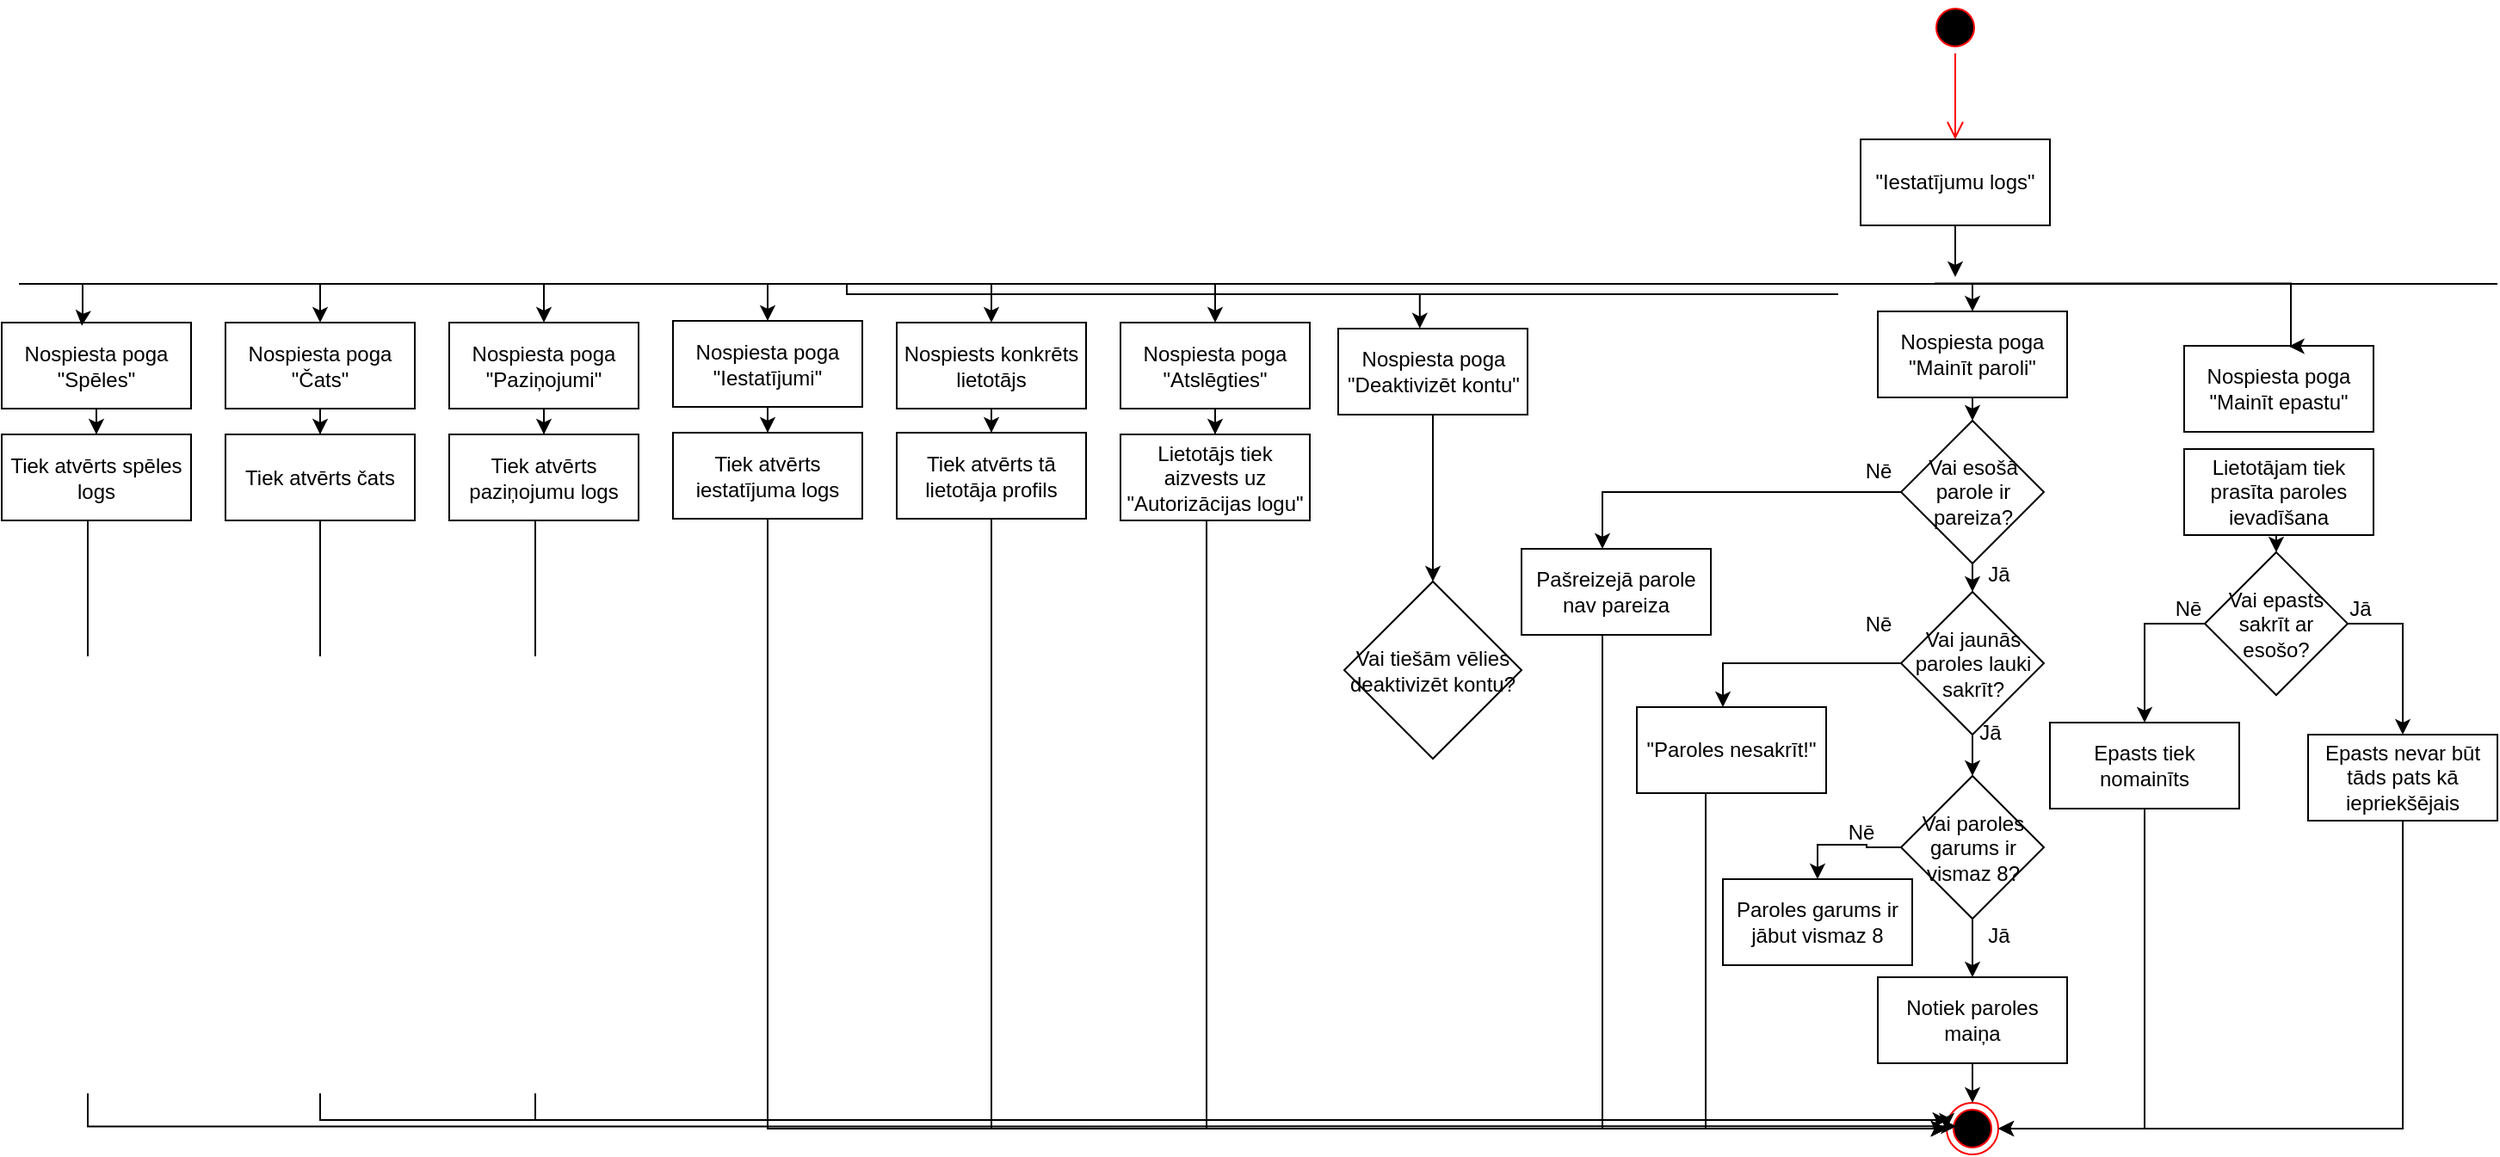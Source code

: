 <mxfile version="24.5.2" type="device">
  <diagram name="Page-1" id="zZq7VaybYD1DG1loLCVF">
    <mxGraphModel dx="2489" dy="901" grid="1" gridSize="10" guides="1" tooltips="1" connect="1" arrows="1" fold="1" page="1" pageScale="1" pageWidth="850" pageHeight="1100" math="0" shadow="0">
      <root>
        <mxCell id="0" />
        <mxCell id="1" parent="0" />
        <mxCell id="ikjYLwRMNx4tmdUfGQpT-4" value="" style="ellipse;html=1;shape=startState;fillColor=#000000;strokeColor=#ff0000;" parent="1" vertex="1">
          <mxGeometry x="410" y="100" width="30" height="30" as="geometry" />
        </mxCell>
        <mxCell id="ikjYLwRMNx4tmdUfGQpT-5" value="" style="edgeStyle=orthogonalEdgeStyle;html=1;verticalAlign=bottom;endArrow=open;endSize=8;strokeColor=#ff0000;rounded=0;entryX=0.5;entryY=0;entryDx=0;entryDy=0;" parent="1" source="ikjYLwRMNx4tmdUfGQpT-4" target="ikjYLwRMNx4tmdUfGQpT-7" edge="1">
          <mxGeometry relative="1" as="geometry">
            <mxPoint x="425" y="190" as="targetPoint" />
          </mxGeometry>
        </mxCell>
        <mxCell id="ikjYLwRMNx4tmdUfGQpT-9" style="edgeStyle=orthogonalEdgeStyle;rounded=0;orthogonalLoop=1;jettySize=auto;html=1;" parent="1" source="ikjYLwRMNx4tmdUfGQpT-7" target="ikjYLwRMNx4tmdUfGQpT-8" edge="1">
          <mxGeometry relative="1" as="geometry">
            <mxPoint x="425" y="250" as="targetPoint" />
            <Array as="points">
              <mxPoint x="425" y="260" />
              <mxPoint x="425" y="260" />
            </Array>
          </mxGeometry>
        </mxCell>
        <mxCell id="ikjYLwRMNx4tmdUfGQpT-7" value="&quot;Iestatījumu logs&lt;span style=&quot;background-color: initial;&quot;&gt;&quot;&lt;/span&gt;" style="html=1;whiteSpace=wrap;" parent="1" vertex="1">
          <mxGeometry x="370" y="180" width="110" height="50" as="geometry" />
        </mxCell>
        <mxCell id="ikjYLwRMNx4tmdUfGQpT-8" value="" style="line;strokeWidth=1;fillColor=none;align=left;verticalAlign=middle;spacingTop=-1;spacingLeft=3;spacingRight=3;rotatable=0;labelPosition=right;points=[];portConstraint=eastwest;strokeColor=inherit;" parent="1" vertex="1">
          <mxGeometry x="-700" y="260" width="1440" height="8" as="geometry" />
        </mxCell>
        <mxCell id="ikjYLwRMNx4tmdUfGQpT-15" style="edgeStyle=orthogonalEdgeStyle;rounded=0;orthogonalLoop=1;jettySize=auto;html=1;entryX=0.5;entryY=0;entryDx=0;entryDy=0;" parent="1" source="ikjYLwRMNx4tmdUfGQpT-10" target="OMmMKh85QyJbbOGvUy3_-1" edge="1">
          <mxGeometry relative="1" as="geometry">
            <mxPoint x="272.034" y="388.0" as="targetPoint" />
          </mxGeometry>
        </mxCell>
        <mxCell id="ikjYLwRMNx4tmdUfGQpT-10" value="Nospiesta poga &quot;Deaktivizēt kontu&quot;" style="html=1;whiteSpace=wrap;" parent="1" vertex="1">
          <mxGeometry x="66.5" y="290" width="110" height="50" as="geometry" />
        </mxCell>
        <mxCell id="NcKQxJHRpKUbKHKx0s-n-19" style="edgeStyle=orthogonalEdgeStyle;rounded=0;orthogonalLoop=1;jettySize=auto;html=1;exitX=0.5;exitY=1;exitDx=0;exitDy=0;entryX=0.5;entryY=0;entryDx=0;entryDy=0;" parent="1" source="ikjYLwRMNx4tmdUfGQpT-11" target="OMmMKh85QyJbbOGvUy3_-2" edge="1">
          <mxGeometry relative="1" as="geometry">
            <mxPoint x="435" y="360" as="targetPoint" />
          </mxGeometry>
        </mxCell>
        <mxCell id="ikjYLwRMNx4tmdUfGQpT-11" value="Nospiesta poga &quot;Mainīt paroli&quot;" style="html=1;whiteSpace=wrap;" parent="1" vertex="1">
          <mxGeometry x="380" y="280" width="110" height="50" as="geometry" />
        </mxCell>
        <mxCell id="NcKQxJHRpKUbKHKx0s-n-35" style="edgeStyle=orthogonalEdgeStyle;rounded=0;orthogonalLoop=1;jettySize=auto;html=1;exitX=0;exitY=0.5;exitDx=0;exitDy=0;" parent="1" source="OMmMKh85QyJbbOGvUy3_-2" target="NcKQxJHRpKUbKHKx0s-n-34" edge="1">
          <mxGeometry relative="1" as="geometry">
            <mxPoint x="272.034" y="438.0" as="sourcePoint" />
            <Array as="points">
              <mxPoint x="220" y="385" />
            </Array>
          </mxGeometry>
        </mxCell>
        <mxCell id="ikjYLwRMNx4tmdUfGQpT-16" value="" style="ellipse;html=1;shape=endState;fillColor=#000000;strokeColor=#ff0000;" parent="1" vertex="1">
          <mxGeometry x="420" y="740" width="30" height="30" as="geometry" />
        </mxCell>
        <mxCell id="NcKQxJHRpKUbKHKx0s-n-4" value="Nospiesta poga &quot;Mainīt epastu&quot;" style="html=1;whiteSpace=wrap;" parent="1" vertex="1">
          <mxGeometry x="558" y="300" width="110" height="50" as="geometry" />
        </mxCell>
        <mxCell id="NcKQxJHRpKUbKHKx0s-n-5" style="edgeStyle=orthogonalEdgeStyle;rounded=0;orthogonalLoop=1;jettySize=auto;html=1;exitX=0.334;exitY=0.447;exitDx=0;exitDy=0;exitPerimeter=0;entryX=0.431;entryY=-0.002;entryDx=0;entryDy=0;entryPerimeter=0;" parent="1" source="ikjYLwRMNx4tmdUfGQpT-8" target="ikjYLwRMNx4tmdUfGQpT-10" edge="1">
          <mxGeometry relative="1" as="geometry">
            <mxPoint x="435" y="270" as="targetPoint" />
            <Array as="points">
              <mxPoint x="357" y="270" />
              <mxPoint x="357" y="270" />
            </Array>
            <mxPoint x="435" y="240" as="sourcePoint" />
          </mxGeometry>
        </mxCell>
        <mxCell id="NcKQxJHRpKUbKHKx0s-n-6" style="edgeStyle=orthogonalEdgeStyle;rounded=0;orthogonalLoop=1;jettySize=auto;html=1;exitX=0.657;exitY=0.506;exitDx=0;exitDy=0;exitPerimeter=0;entryX=0.5;entryY=0;entryDx=0;entryDy=0;" parent="1" source="ikjYLwRMNx4tmdUfGQpT-8" target="ikjYLwRMNx4tmdUfGQpT-11" edge="1">
          <mxGeometry relative="1" as="geometry">
            <mxPoint x="367" y="310" as="targetPoint" />
            <Array as="points">
              <mxPoint x="435" y="264" />
            </Array>
            <mxPoint x="367" y="274" as="sourcePoint" />
          </mxGeometry>
        </mxCell>
        <mxCell id="NcKQxJHRpKUbKHKx0s-n-7" style="edgeStyle=orthogonalEdgeStyle;rounded=0;orthogonalLoop=1;jettySize=auto;html=1;exitX=0.773;exitY=0.464;exitDx=0;exitDy=0;exitPerimeter=0;entryX=0.553;entryY=0.006;entryDx=0;entryDy=0;entryPerimeter=0;" parent="1" source="ikjYLwRMNx4tmdUfGQpT-8" target="NcKQxJHRpKUbKHKx0s-n-4" edge="1">
          <mxGeometry relative="1" as="geometry">
            <mxPoint x="377" y="320" as="targetPoint" />
            <Array as="points">
              <mxPoint x="620" y="264" />
              <mxPoint x="620" y="300" />
            </Array>
            <mxPoint x="377" y="284" as="sourcePoint" />
          </mxGeometry>
        </mxCell>
        <mxCell id="NcKQxJHRpKUbKHKx0s-n-20" style="edgeStyle=orthogonalEdgeStyle;rounded=0;orthogonalLoop=1;jettySize=auto;html=1;exitX=0.5;exitY=1;exitDx=0;exitDy=0;entryX=0.5;entryY=0;entryDx=0;entryDy=0;" parent="1" source="NcKQxJHRpKUbKHKx0s-n-10" target="NcKQxJHRpKUbKHKx0s-n-11" edge="1">
          <mxGeometry relative="1" as="geometry" />
        </mxCell>
        <mxCell id="NcKQxJHRpKUbKHKx0s-n-10" value="Lietotājam tiek prasīta paroles ievadīšana" style="html=1;whiteSpace=wrap;" parent="1" vertex="1">
          <mxGeometry x="558" y="360" width="110" height="50" as="geometry" />
        </mxCell>
        <mxCell id="NcKQxJHRpKUbKHKx0s-n-15" style="edgeStyle=orthogonalEdgeStyle;rounded=0;orthogonalLoop=1;jettySize=auto;html=1;exitX=1;exitY=0.5;exitDx=0;exitDy=0;" parent="1" source="NcKQxJHRpKUbKHKx0s-n-11" target="NcKQxJHRpKUbKHKx0s-n-12" edge="1">
          <mxGeometry relative="1" as="geometry" />
        </mxCell>
        <mxCell id="NcKQxJHRpKUbKHKx0s-n-16" style="edgeStyle=orthogonalEdgeStyle;rounded=0;orthogonalLoop=1;jettySize=auto;html=1;exitX=0;exitY=0.5;exitDx=0;exitDy=0;" parent="1" source="NcKQxJHRpKUbKHKx0s-n-11" target="NcKQxJHRpKUbKHKx0s-n-13" edge="1">
          <mxGeometry relative="1" as="geometry" />
        </mxCell>
        <mxCell id="NcKQxJHRpKUbKHKx0s-n-11" value="Vai epasts sakrīt ar esošo?" style="rhombus;whiteSpace=wrap;html=1;" parent="1" vertex="1">
          <mxGeometry x="570" y="420" width="83" height="83" as="geometry" />
        </mxCell>
        <mxCell id="NcKQxJHRpKUbKHKx0s-n-18" style="edgeStyle=orthogonalEdgeStyle;rounded=0;orthogonalLoop=1;jettySize=auto;html=1;entryX=1;entryY=0.5;entryDx=0;entryDy=0;" parent="1" source="NcKQxJHRpKUbKHKx0s-n-12" target="ikjYLwRMNx4tmdUfGQpT-16" edge="1">
          <mxGeometry relative="1" as="geometry">
            <Array as="points">
              <mxPoint x="685" y="755" />
            </Array>
          </mxGeometry>
        </mxCell>
        <mxCell id="NcKQxJHRpKUbKHKx0s-n-12" value="Epasts nevar būt tāds pats kā iepriekšējais" style="html=1;whiteSpace=wrap;" parent="1" vertex="1">
          <mxGeometry x="630" y="526" width="110" height="50" as="geometry" />
        </mxCell>
        <mxCell id="NcKQxJHRpKUbKHKx0s-n-17" style="edgeStyle=orthogonalEdgeStyle;rounded=0;orthogonalLoop=1;jettySize=auto;html=1;entryX=1;entryY=0.5;entryDx=0;entryDy=0;" parent="1" source="NcKQxJHRpKUbKHKx0s-n-13" target="ikjYLwRMNx4tmdUfGQpT-16" edge="1">
          <mxGeometry relative="1" as="geometry">
            <Array as="points">
              <mxPoint x="535" y="755" />
            </Array>
          </mxGeometry>
        </mxCell>
        <mxCell id="NcKQxJHRpKUbKHKx0s-n-13" value="Epasts tiek nomainīts" style="html=1;whiteSpace=wrap;" parent="1" vertex="1">
          <mxGeometry x="480" y="519" width="110" height="50" as="geometry" />
        </mxCell>
        <mxCell id="NcKQxJHRpKUbKHKx0s-n-21" value="Jā" style="text;html=1;align=center;verticalAlign=middle;resizable=0;points=[];autosize=1;strokeColor=none;fillColor=none;" parent="1" vertex="1">
          <mxGeometry x="640" y="438" width="40" height="30" as="geometry" />
        </mxCell>
        <mxCell id="NcKQxJHRpKUbKHKx0s-n-22" value="Nē" style="text;html=1;align=center;verticalAlign=middle;resizable=0;points=[];autosize=1;strokeColor=none;fillColor=none;" parent="1" vertex="1">
          <mxGeometry x="540" y="438" width="40" height="30" as="geometry" />
        </mxCell>
        <mxCell id="NcKQxJHRpKUbKHKx0s-n-27" style="edgeStyle=orthogonalEdgeStyle;rounded=0;orthogonalLoop=1;jettySize=auto;html=1;exitX=0;exitY=0.5;exitDx=0;exitDy=0;" parent="1" source="NcKQxJHRpKUbKHKx0s-n-23" target="NcKQxJHRpKUbKHKx0s-n-26" edge="1">
          <mxGeometry relative="1" as="geometry">
            <Array as="points">
              <mxPoint x="290" y="484" />
            </Array>
          </mxGeometry>
        </mxCell>
        <mxCell id="NcKQxJHRpKUbKHKx0s-n-30" style="edgeStyle=orthogonalEdgeStyle;rounded=0;orthogonalLoop=1;jettySize=auto;html=1;entryX=0.5;entryY=0;entryDx=0;entryDy=0;" parent="1" source="NcKQxJHRpKUbKHKx0s-n-23" target="OMmMKh85QyJbbOGvUy3_-3" edge="1">
          <mxGeometry relative="1" as="geometry" />
        </mxCell>
        <mxCell id="NcKQxJHRpKUbKHKx0s-n-23" value="Vai jaunās paroles lauki sakrīt?" style="rhombus;whiteSpace=wrap;html=1;" parent="1" vertex="1">
          <mxGeometry x="393.5" y="443" width="83" height="83" as="geometry" />
        </mxCell>
        <mxCell id="NcKQxJHRpKUbKHKx0s-n-33" style="edgeStyle=orthogonalEdgeStyle;rounded=0;orthogonalLoop=1;jettySize=auto;html=1;entryX=0;entryY=0.5;entryDx=0;entryDy=0;" parent="1" source="NcKQxJHRpKUbKHKx0s-n-26" target="ikjYLwRMNx4tmdUfGQpT-16" edge="1">
          <mxGeometry relative="1" as="geometry">
            <Array as="points">
              <mxPoint x="280" y="755" />
            </Array>
          </mxGeometry>
        </mxCell>
        <mxCell id="NcKQxJHRpKUbKHKx0s-n-26" value="&quot;Paroles nesakrīt!&quot;" style="html=1;whiteSpace=wrap;" parent="1" vertex="1">
          <mxGeometry x="240" y="510" width="110" height="50" as="geometry" />
        </mxCell>
        <mxCell id="NcKQxJHRpKUbKHKx0s-n-28" value="Nē" style="text;html=1;align=center;verticalAlign=middle;resizable=0;points=[];autosize=1;strokeColor=none;fillColor=none;" parent="1" vertex="1">
          <mxGeometry x="360" y="446.5" width="40" height="30" as="geometry" />
        </mxCell>
        <mxCell id="NcKQxJHRpKUbKHKx0s-n-31" style="edgeStyle=orthogonalEdgeStyle;rounded=0;orthogonalLoop=1;jettySize=auto;html=1;entryX=0.5;entryY=0;entryDx=0;entryDy=0;" parent="1" source="NcKQxJHRpKUbKHKx0s-n-29" target="ikjYLwRMNx4tmdUfGQpT-16" edge="1">
          <mxGeometry relative="1" as="geometry" />
        </mxCell>
        <mxCell id="NcKQxJHRpKUbKHKx0s-n-29" value="Notiek paroles maiņa" style="html=1;whiteSpace=wrap;" parent="1" vertex="1">
          <mxGeometry x="380" y="667" width="110" height="50" as="geometry" />
        </mxCell>
        <mxCell id="NcKQxJHRpKUbKHKx0s-n-32" value="Jā" style="text;html=1;align=center;verticalAlign=middle;resizable=0;points=[];autosize=1;strokeColor=none;fillColor=none;" parent="1" vertex="1">
          <mxGeometry x="425" y="510" width="40" height="30" as="geometry" />
        </mxCell>
        <mxCell id="NcKQxJHRpKUbKHKx0s-n-36" style="edgeStyle=orthogonalEdgeStyle;rounded=0;orthogonalLoop=1;jettySize=auto;html=1;entryX=0;entryY=0.5;entryDx=0;entryDy=0;" parent="1" source="NcKQxJHRpKUbKHKx0s-n-34" target="ikjYLwRMNx4tmdUfGQpT-16" edge="1">
          <mxGeometry relative="1" as="geometry">
            <Array as="points">
              <mxPoint x="220" y="755" />
            </Array>
          </mxGeometry>
        </mxCell>
        <mxCell id="NcKQxJHRpKUbKHKx0s-n-34" value="Pašreizejā parole nav pareiza" style="html=1;whiteSpace=wrap;" parent="1" vertex="1">
          <mxGeometry x="173" y="418" width="110" height="50" as="geometry" />
        </mxCell>
        <mxCell id="OMmMKh85QyJbbOGvUy3_-1" value="Vai tiešām vēlies deaktivizēt kontu?" style="rhombus;whiteSpace=wrap;html=1;" vertex="1" parent="1">
          <mxGeometry x="70" y="437" width="103" height="103" as="geometry" />
        </mxCell>
        <mxCell id="OMmMKh85QyJbbOGvUy3_-4" style="edgeStyle=orthogonalEdgeStyle;rounded=0;orthogonalLoop=1;jettySize=auto;html=1;exitX=0.5;exitY=1;exitDx=0;exitDy=0;entryX=0.5;entryY=0;entryDx=0;entryDy=0;" edge="1" parent="1" source="OMmMKh85QyJbbOGvUy3_-2" target="NcKQxJHRpKUbKHKx0s-n-23">
          <mxGeometry relative="1" as="geometry" />
        </mxCell>
        <mxCell id="OMmMKh85QyJbbOGvUy3_-2" value="Vai esošā parole ir pareiza?" style="rhombus;whiteSpace=wrap;html=1;" vertex="1" parent="1">
          <mxGeometry x="393.5" y="343.5" width="83" height="83" as="geometry" />
        </mxCell>
        <mxCell id="OMmMKh85QyJbbOGvUy3_-7" style="edgeStyle=orthogonalEdgeStyle;rounded=0;orthogonalLoop=1;jettySize=auto;html=1;entryX=0.5;entryY=0;entryDx=0;entryDy=0;" edge="1" parent="1" source="OMmMKh85QyJbbOGvUy3_-3" target="NcKQxJHRpKUbKHKx0s-n-29">
          <mxGeometry relative="1" as="geometry" />
        </mxCell>
        <mxCell id="OMmMKh85QyJbbOGvUy3_-9" style="edgeStyle=orthogonalEdgeStyle;rounded=0;orthogonalLoop=1;jettySize=auto;html=1;exitX=0;exitY=0.5;exitDx=0;exitDy=0;" edge="1" parent="1" source="OMmMKh85QyJbbOGvUy3_-3" target="OMmMKh85QyJbbOGvUy3_-8">
          <mxGeometry relative="1" as="geometry" />
        </mxCell>
        <mxCell id="OMmMKh85QyJbbOGvUy3_-3" value="Vai paroles garums ir vismaz 8?" style="rhombus;whiteSpace=wrap;html=1;" vertex="1" parent="1">
          <mxGeometry x="393.5" y="550" width="83" height="83" as="geometry" />
        </mxCell>
        <mxCell id="OMmMKh85QyJbbOGvUy3_-5" value="Jā" style="text;html=1;align=center;verticalAlign=middle;resizable=0;points=[];autosize=1;strokeColor=none;fillColor=none;" vertex="1" parent="1">
          <mxGeometry x="430" y="418" width="40" height="30" as="geometry" />
        </mxCell>
        <mxCell id="OMmMKh85QyJbbOGvUy3_-6" value="Nē" style="text;html=1;align=center;verticalAlign=middle;resizable=0;points=[];autosize=1;strokeColor=none;fillColor=none;" vertex="1" parent="1">
          <mxGeometry x="360" y="358" width="40" height="30" as="geometry" />
        </mxCell>
        <mxCell id="OMmMKh85QyJbbOGvUy3_-8" value="Paroles garums ir jābut vismaz 8" style="html=1;whiteSpace=wrap;" vertex="1" parent="1">
          <mxGeometry x="290" y="610" width="110" height="50" as="geometry" />
        </mxCell>
        <mxCell id="OMmMKh85QyJbbOGvUy3_-10" value="Nē" style="text;html=1;align=center;verticalAlign=middle;resizable=0;points=[];autosize=1;strokeColor=none;fillColor=none;" vertex="1" parent="1">
          <mxGeometry x="350" y="568" width="40" height="30" as="geometry" />
        </mxCell>
        <mxCell id="OMmMKh85QyJbbOGvUy3_-11" value="Jā" style="text;html=1;align=center;verticalAlign=middle;resizable=0;points=[];autosize=1;strokeColor=none;fillColor=none;" vertex="1" parent="1">
          <mxGeometry x="430" y="628" width="40" height="30" as="geometry" />
        </mxCell>
        <mxCell id="OMmMKh85QyJbbOGvUy3_-12" style="edgeStyle=orthogonalEdgeStyle;rounded=0;orthogonalLoop=1;jettySize=auto;html=1;" edge="1" parent="1" target="OMmMKh85QyJbbOGvUy3_-35">
          <mxGeometry relative="1" as="geometry">
            <mxPoint x="-525" y="263.5" as="sourcePoint" />
            <Array as="points">
              <mxPoint x="-525" y="275.5" />
              <mxPoint x="-525" y="275.5" />
            </Array>
          </mxGeometry>
        </mxCell>
        <mxCell id="OMmMKh85QyJbbOGvUy3_-13" style="edgeStyle=orthogonalEdgeStyle;rounded=0;orthogonalLoop=1;jettySize=auto;html=1;entryX=0.5;entryY=0;entryDx=0;entryDy=0;" edge="1" parent="1" target="OMmMKh85QyJbbOGvUy3_-31">
          <mxGeometry relative="1" as="geometry">
            <mxPoint x="-395" y="263.5" as="sourcePoint" />
            <Array as="points">
              <mxPoint x="-395" y="265.5" />
              <mxPoint x="-395" y="265.5" />
            </Array>
          </mxGeometry>
        </mxCell>
        <mxCell id="OMmMKh85QyJbbOGvUy3_-14" style="edgeStyle=orthogonalEdgeStyle;rounded=0;orthogonalLoop=1;jettySize=auto;html=1;entryX=0.5;entryY=0;entryDx=0;entryDy=0;" edge="1" parent="1" target="OMmMKh85QyJbbOGvUy3_-27">
          <mxGeometry relative="1" as="geometry">
            <mxPoint x="-265" y="263.5" as="sourcePoint" />
            <Array as="points">
              <mxPoint x="-265" y="275.5" />
              <mxPoint x="-265" y="275.5" />
            </Array>
          </mxGeometry>
        </mxCell>
        <mxCell id="OMmMKh85QyJbbOGvUy3_-15" style="edgeStyle=orthogonalEdgeStyle;rounded=0;orthogonalLoop=1;jettySize=auto;html=1;entryX=0.5;entryY=0;entryDx=0;entryDy=0;" edge="1" parent="1" target="OMmMKh85QyJbbOGvUy3_-23">
          <mxGeometry relative="1" as="geometry">
            <mxPoint x="-135" y="263.5" as="sourcePoint" />
            <Array as="points">
              <mxPoint x="-135" y="275.5" />
              <mxPoint x="-135" y="275.5" />
            </Array>
          </mxGeometry>
        </mxCell>
        <mxCell id="OMmMKh85QyJbbOGvUy3_-16" style="edgeStyle=orthogonalEdgeStyle;rounded=0;orthogonalLoop=1;jettySize=auto;html=1;entryX=0.5;entryY=0;entryDx=0;entryDy=0;" edge="1" parent="1" target="OMmMKh85QyJbbOGvUy3_-19">
          <mxGeometry relative="1" as="geometry">
            <mxPoint x="-5" y="263.5" as="sourcePoint" />
            <Array as="points">
              <mxPoint x="-5" y="265.5" />
              <mxPoint x="-5" y="265.5" />
            </Array>
          </mxGeometry>
        </mxCell>
        <mxCell id="OMmMKh85QyJbbOGvUy3_-18" style="edgeStyle=orthogonalEdgeStyle;rounded=0;orthogonalLoop=1;jettySize=auto;html=1;entryX=0.5;entryY=0;entryDx=0;entryDy=0;" edge="1" parent="1" source="OMmMKh85QyJbbOGvUy3_-19" target="OMmMKh85QyJbbOGvUy3_-21">
          <mxGeometry relative="1" as="geometry" />
        </mxCell>
        <mxCell id="OMmMKh85QyJbbOGvUy3_-19" value="Nospiesta poga &quot;Atslēgties&quot;" style="html=1;whiteSpace=wrap;" vertex="1" parent="1">
          <mxGeometry x="-60" y="286.5" width="110" height="50" as="geometry" />
        </mxCell>
        <mxCell id="OMmMKh85QyJbbOGvUy3_-20" style="edgeStyle=orthogonalEdgeStyle;rounded=0;orthogonalLoop=1;jettySize=auto;html=1;entryX=0;entryY=0.5;entryDx=0;entryDy=0;" edge="1" parent="1" source="OMmMKh85QyJbbOGvUy3_-21" target="ikjYLwRMNx4tmdUfGQpT-16">
          <mxGeometry relative="1" as="geometry">
            <Array as="points">
              <mxPoint x="-10" y="755" />
            </Array>
            <mxPoint x="10" y="690.5" as="targetPoint" />
          </mxGeometry>
        </mxCell>
        <mxCell id="OMmMKh85QyJbbOGvUy3_-21" value="Lietotājs tiek aizvests uz &quot;Autorizācijas logu&quot;" style="html=1;whiteSpace=wrap;" vertex="1" parent="1">
          <mxGeometry x="-60" y="351.5" width="110" height="50" as="geometry" />
        </mxCell>
        <mxCell id="OMmMKh85QyJbbOGvUy3_-22" style="edgeStyle=orthogonalEdgeStyle;rounded=0;orthogonalLoop=1;jettySize=auto;html=1;" edge="1" parent="1" source="OMmMKh85QyJbbOGvUy3_-23" target="OMmMKh85QyJbbOGvUy3_-25">
          <mxGeometry relative="1" as="geometry" />
        </mxCell>
        <mxCell id="OMmMKh85QyJbbOGvUy3_-23" value="Nospiests konkrēts lietotājs" style="html=1;whiteSpace=wrap;" vertex="1" parent="1">
          <mxGeometry x="-190" y="286.5" width="110" height="50" as="geometry" />
        </mxCell>
        <mxCell id="OMmMKh85QyJbbOGvUy3_-24" style="edgeStyle=orthogonalEdgeStyle;rounded=0;orthogonalLoop=1;jettySize=auto;html=1;entryX=0;entryY=0.5;entryDx=0;entryDy=0;" edge="1" parent="1" source="OMmMKh85QyJbbOGvUy3_-25" target="ikjYLwRMNx4tmdUfGQpT-16">
          <mxGeometry relative="1" as="geometry">
            <Array as="points">
              <mxPoint x="-135" y="755" />
            </Array>
            <mxPoint x="10" y="690.5" as="targetPoint" />
          </mxGeometry>
        </mxCell>
        <mxCell id="OMmMKh85QyJbbOGvUy3_-25" value="Tiek atvērts tā lietotāja profils" style="html=1;whiteSpace=wrap;" vertex="1" parent="1">
          <mxGeometry x="-190" y="350.5" width="110" height="50" as="geometry" />
        </mxCell>
        <mxCell id="OMmMKh85QyJbbOGvUy3_-26" style="edgeStyle=orthogonalEdgeStyle;rounded=0;orthogonalLoop=1;jettySize=auto;html=1;" edge="1" parent="1" source="OMmMKh85QyJbbOGvUy3_-27" target="OMmMKh85QyJbbOGvUy3_-29">
          <mxGeometry relative="1" as="geometry" />
        </mxCell>
        <mxCell id="OMmMKh85QyJbbOGvUy3_-27" value="Nospiesta poga &quot;Iestatījumi&quot;" style="html=1;whiteSpace=wrap;" vertex="1" parent="1">
          <mxGeometry x="-320" y="285.5" width="110" height="50" as="geometry" />
        </mxCell>
        <mxCell id="OMmMKh85QyJbbOGvUy3_-28" style="edgeStyle=orthogonalEdgeStyle;rounded=0;orthogonalLoop=1;jettySize=auto;html=1;entryX=0;entryY=0.5;entryDx=0;entryDy=0;" edge="1" parent="1" source="OMmMKh85QyJbbOGvUy3_-29" target="ikjYLwRMNx4tmdUfGQpT-16">
          <mxGeometry relative="1" as="geometry">
            <Array as="points">
              <mxPoint x="-265" y="755" />
            </Array>
            <mxPoint x="10" y="690.5" as="targetPoint" />
          </mxGeometry>
        </mxCell>
        <mxCell id="OMmMKh85QyJbbOGvUy3_-29" value="Tiek atvērts iestatījuma logs" style="html=1;whiteSpace=wrap;" vertex="1" parent="1">
          <mxGeometry x="-320" y="350.5" width="110" height="50" as="geometry" />
        </mxCell>
        <mxCell id="OMmMKh85QyJbbOGvUy3_-30" style="edgeStyle=orthogonalEdgeStyle;rounded=0;orthogonalLoop=1;jettySize=auto;html=1;" edge="1" parent="1" source="OMmMKh85QyJbbOGvUy3_-31" target="OMmMKh85QyJbbOGvUy3_-33">
          <mxGeometry relative="1" as="geometry" />
        </mxCell>
        <mxCell id="OMmMKh85QyJbbOGvUy3_-31" value="Nospiesta poga &quot;Paziņojumi&quot;" style="html=1;whiteSpace=wrap;" vertex="1" parent="1">
          <mxGeometry x="-450" y="286.5" width="110" height="50" as="geometry" />
        </mxCell>
        <mxCell id="OMmMKh85QyJbbOGvUy3_-32" style="edgeStyle=orthogonalEdgeStyle;rounded=0;orthogonalLoop=1;jettySize=auto;html=1;entryX=0;entryY=0.5;entryDx=0;entryDy=0;" edge="1" parent="1" source="OMmMKh85QyJbbOGvUy3_-33" target="ikjYLwRMNx4tmdUfGQpT-16">
          <mxGeometry relative="1" as="geometry">
            <Array as="points">
              <mxPoint x="-400" y="750" />
              <mxPoint x="420" y="750" />
            </Array>
            <mxPoint x="10" y="690.5" as="targetPoint" />
          </mxGeometry>
        </mxCell>
        <mxCell id="OMmMKh85QyJbbOGvUy3_-33" value="Tiek atvērts paziņojumu logs" style="html=1;whiteSpace=wrap;" vertex="1" parent="1">
          <mxGeometry x="-450" y="351.5" width="110" height="50" as="geometry" />
        </mxCell>
        <mxCell id="OMmMKh85QyJbbOGvUy3_-34" style="edgeStyle=orthogonalEdgeStyle;rounded=0;orthogonalLoop=1;jettySize=auto;html=1;" edge="1" parent="1" source="OMmMKh85QyJbbOGvUy3_-35" target="OMmMKh85QyJbbOGvUy3_-37">
          <mxGeometry relative="1" as="geometry" />
        </mxCell>
        <mxCell id="OMmMKh85QyJbbOGvUy3_-35" value="Nospiesta poga &quot;Čats&quot;" style="html=1;whiteSpace=wrap;" vertex="1" parent="1">
          <mxGeometry x="-580" y="286.5" width="110" height="50" as="geometry" />
        </mxCell>
        <mxCell id="OMmMKh85QyJbbOGvUy3_-36" style="edgeStyle=orthogonalEdgeStyle;rounded=0;orthogonalLoop=1;jettySize=auto;html=1;" edge="1" parent="1" source="OMmMKh85QyJbbOGvUy3_-37" target="ikjYLwRMNx4tmdUfGQpT-16">
          <mxGeometry relative="1" as="geometry">
            <Array as="points">
              <mxPoint x="-525" y="750" />
            </Array>
            <mxPoint x="10" y="690.5" as="targetPoint" />
          </mxGeometry>
        </mxCell>
        <mxCell id="OMmMKh85QyJbbOGvUy3_-37" value="Tiek atvērts čats" style="html=1;whiteSpace=wrap;" vertex="1" parent="1">
          <mxGeometry x="-580" y="351.5" width="110" height="50" as="geometry" />
        </mxCell>
        <mxCell id="OMmMKh85QyJbbOGvUy3_-38" style="edgeStyle=orthogonalEdgeStyle;rounded=0;orthogonalLoop=1;jettySize=auto;html=1;" edge="1" parent="1" source="OMmMKh85QyJbbOGvUy3_-39" target="OMmMKh85QyJbbOGvUy3_-41">
          <mxGeometry relative="1" as="geometry" />
        </mxCell>
        <mxCell id="OMmMKh85QyJbbOGvUy3_-39" value="Nospiesta poga &quot;Spēles&quot;" style="html=1;whiteSpace=wrap;" vertex="1" parent="1">
          <mxGeometry x="-710" y="286.5" width="110" height="50" as="geometry" />
        </mxCell>
        <mxCell id="OMmMKh85QyJbbOGvUy3_-40" style="edgeStyle=orthogonalEdgeStyle;rounded=0;orthogonalLoop=1;jettySize=auto;html=1;entryX=0.189;entryY=0.456;entryDx=0;entryDy=0;entryPerimeter=0;" edge="1" parent="1" source="OMmMKh85QyJbbOGvUy3_-41" target="ikjYLwRMNx4tmdUfGQpT-16">
          <mxGeometry relative="1" as="geometry">
            <Array as="points">
              <mxPoint x="-660" y="754" />
            </Array>
            <mxPoint x="10" y="690.5" as="targetPoint" />
          </mxGeometry>
        </mxCell>
        <mxCell id="OMmMKh85QyJbbOGvUy3_-41" value="Tiek atvērts spēles logs" style="html=1;whiteSpace=wrap;" vertex="1" parent="1">
          <mxGeometry x="-710" y="351.5" width="110" height="50" as="geometry" />
        </mxCell>
        <mxCell id="OMmMKh85QyJbbOGvUy3_-42" style="edgeStyle=orthogonalEdgeStyle;rounded=0;orthogonalLoop=1;jettySize=auto;html=1;entryX=0.423;entryY=0.037;entryDx=0;entryDy=0;entryPerimeter=0;" edge="1" parent="1" target="OMmMKh85QyJbbOGvUy3_-39">
          <mxGeometry relative="1" as="geometry">
            <mxPoint x="-663" y="263.5" as="sourcePoint" />
            <Array as="points">
              <mxPoint x="-663" y="283.5" />
            </Array>
          </mxGeometry>
        </mxCell>
      </root>
    </mxGraphModel>
  </diagram>
</mxfile>
